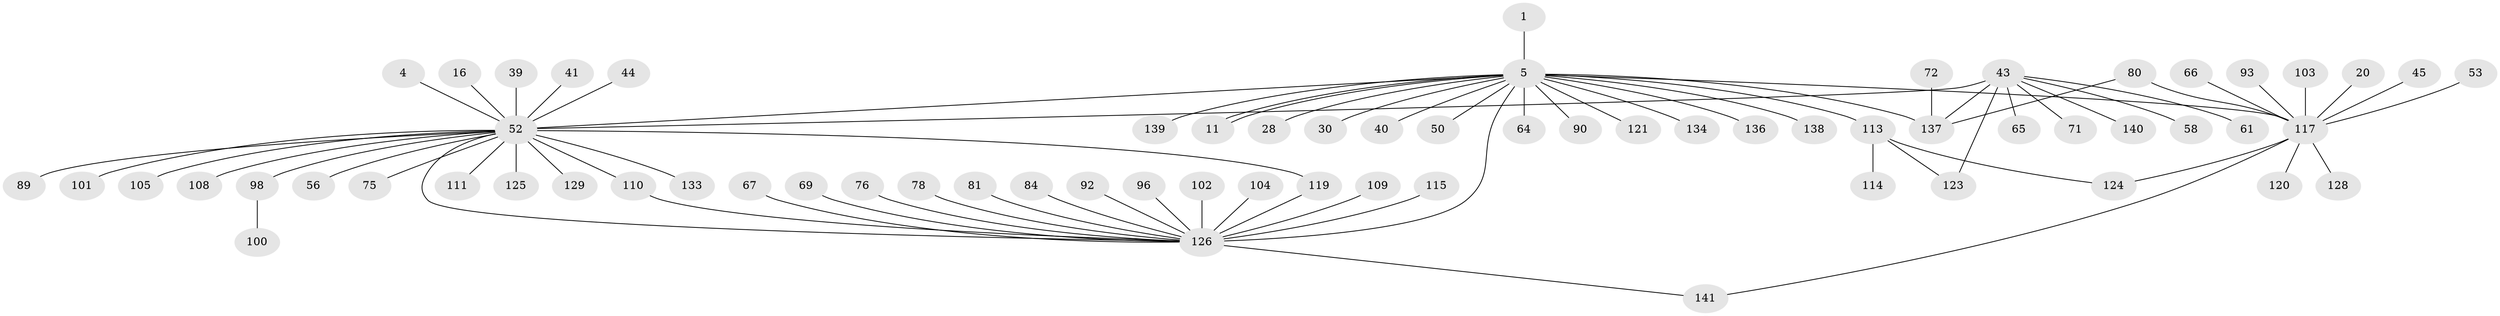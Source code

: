 // original degree distribution, {1: 0.5673758865248227, 24: 0.0070921985815602835, 13: 0.0070921985815602835, 12: 0.0070921985815602835, 4: 0.02127659574468085, 14: 0.014184397163120567, 3: 0.10638297872340426, 15: 0.0070921985815602835, 5: 0.03546099290780142, 2: 0.19858156028368795, 7: 0.014184397163120567, 6: 0.014184397163120567}
// Generated by graph-tools (version 1.1) at 2025/46/03/09/25 04:46:55]
// undirected, 70 vertices, 78 edges
graph export_dot {
graph [start="1"]
  node [color=gray90,style=filled];
  1;
  4;
  5 [super="+2"];
  11;
  16;
  20;
  28;
  30;
  39;
  40;
  41;
  43 [super="+10+8+31+17+32+35+36"];
  44;
  45;
  50 [super="+21+29"];
  52 [super="+23+7"];
  53;
  56;
  58;
  61 [super="+34"];
  64;
  65;
  66;
  67;
  69;
  71;
  72;
  75 [super="+46"];
  76;
  78;
  80 [super="+59"];
  81;
  84;
  89 [super="+15"];
  90;
  92;
  93;
  96 [super="+83"];
  98;
  100;
  101;
  102;
  103;
  104;
  105;
  108;
  109;
  110 [super="+79"];
  111;
  113 [super="+55+73+94"];
  114;
  115;
  117 [super="+51+97+12"];
  119;
  120;
  121;
  123 [super="+87"];
  124 [super="+91"];
  125 [super="+26"];
  126 [super="+106+62+60+63"];
  128 [super="+99"];
  129;
  133 [super="+130"];
  134 [super="+132"];
  136 [super="+118"];
  137 [super="+6+127+77+95+131"];
  138 [super="+48+135"];
  139;
  140;
  141;
  1 -- 5;
  4 -- 52;
  5 -- 11;
  5 -- 11;
  5 -- 28;
  5 -- 40;
  5 -- 139;
  5 -- 64;
  5 -- 90;
  5 -- 30;
  5 -- 52 [weight=3];
  5 -- 117 [weight=3];
  5 -- 121;
  5 -- 126 [weight=5];
  5 -- 137 [weight=5];
  5 -- 138;
  5 -- 50;
  5 -- 136;
  5 -- 134;
  5 -- 113 [weight=2];
  16 -- 52;
  20 -- 117;
  39 -- 52;
  41 -- 52;
  43 -- 52 [weight=3];
  43 -- 65;
  43 -- 71;
  43 -- 140;
  43 -- 58;
  43 -- 61;
  43 -- 123;
  43 -- 137;
  44 -- 52;
  45 -- 117;
  52 -- 129;
  52 -- 98 [weight=2];
  52 -- 101;
  52 -- 105;
  52 -- 108;
  52 -- 111;
  52 -- 119;
  52 -- 56;
  52 -- 110;
  52 -- 89;
  52 -- 125;
  52 -- 75;
  52 -- 133;
  52 -- 126;
  53 -- 117;
  66 -- 117;
  67 -- 126;
  69 -- 126;
  72 -- 137;
  76 -- 126;
  78 -- 126;
  80 -- 137;
  80 -- 117 [weight=2];
  81 -- 126;
  84 -- 126;
  92 -- 126;
  93 -- 117;
  96 -- 126;
  98 -- 100;
  102 -- 126;
  103 -- 117;
  104 -- 126;
  109 -- 126;
  110 -- 126;
  113 -- 114;
  113 -- 123;
  113 -- 124;
  115 -- 126;
  117 -- 141;
  117 -- 120;
  117 -- 124;
  117 -- 128;
  119 -- 126;
  126 -- 141;
}
